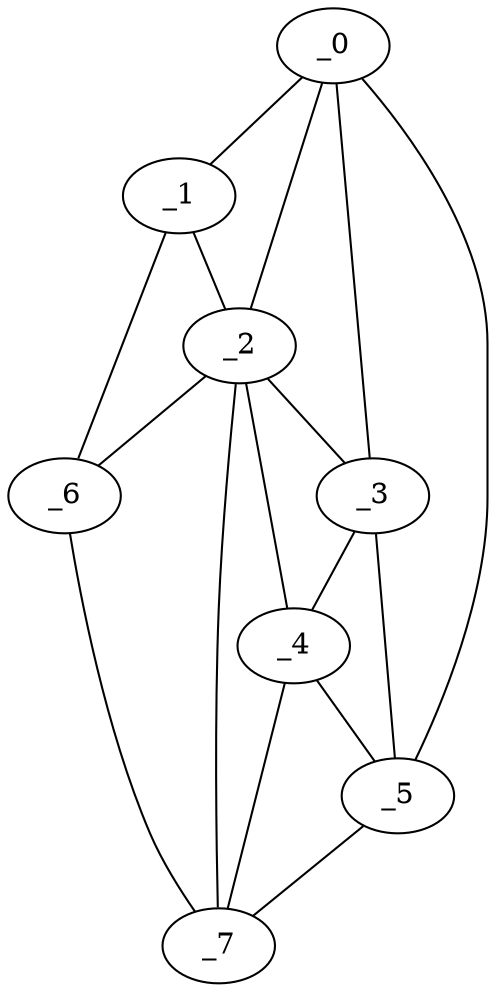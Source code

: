 graph "obj51__75.gxl" {
	_0	 [x=44,
		y=6];
	_1	 [x=57,
		y=125];
	_0 -- _1	 [valence=1];
	_2	 [x=61,
		y=84];
	_0 -- _2	 [valence=1];
	_3	 [x=66,
		y=39];
	_0 -- _3	 [valence=2];
	_5	 [x=84,
		y=3];
	_0 -- _5	 [valence=1];
	_1 -- _2	 [valence=1];
	_6	 [x=97,
		y=121];
	_1 -- _6	 [valence=1];
	_2 -- _3	 [valence=2];
	_4	 [x=72,
		y=38];
	_2 -- _4	 [valence=1];
	_2 -- _6	 [valence=2];
	_7	 [x=102,
		y=80];
	_2 -- _7	 [valence=1];
	_3 -- _4	 [valence=2];
	_3 -- _5	 [valence=2];
	_4 -- _5	 [valence=1];
	_4 -- _7	 [valence=2];
	_5 -- _7	 [valence=1];
	_6 -- _7	 [valence=1];
}
